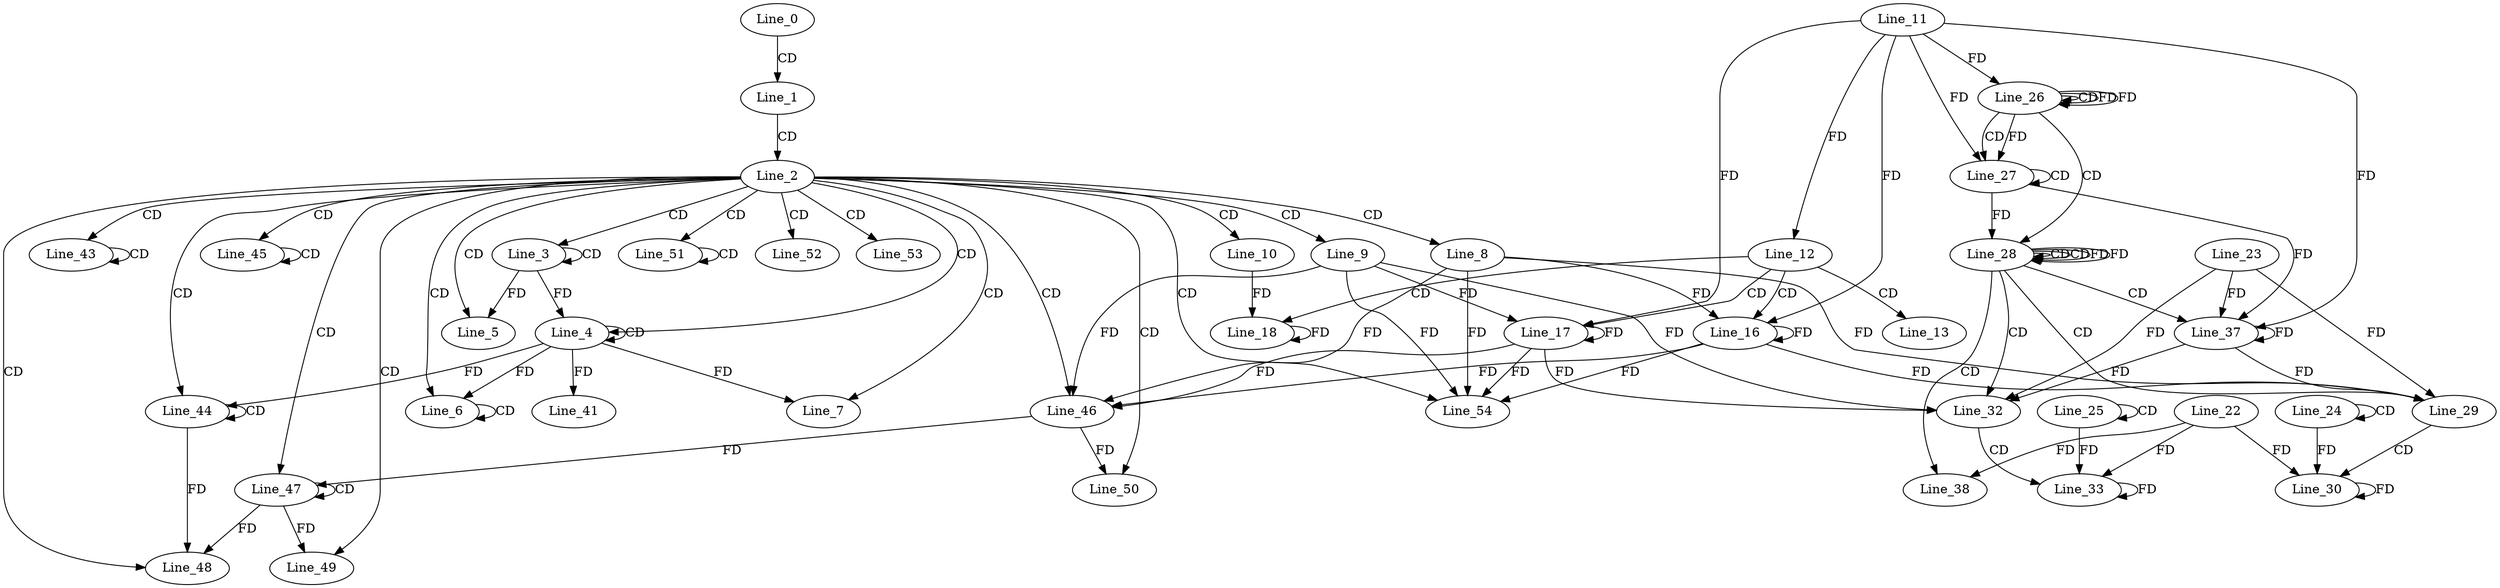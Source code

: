 digraph G {
  Line_0;
  Line_1;
  Line_2;
  Line_3;
  Line_3;
  Line_4;
  Line_4;
  Line_5;
  Line_6;
  Line_6;
  Line_7;
  Line_8;
  Line_9;
  Line_10;
  Line_11;
  Line_12;
  Line_12;
  Line_12;
  Line_13;
  Line_16;
  Line_16;
  Line_17;
  Line_17;
  Line_18;
  Line_24;
  Line_24;
  Line_25;
  Line_25;
  Line_26;
  Line_26;
  Line_26;
  Line_26;
  Line_26;
  Line_27;
  Line_27;
  Line_27;
  Line_28;
  Line_28;
  Line_28;
  Line_28;
  Line_29;
  Line_23;
  Line_30;
  Line_22;
  Line_32;
  Line_33;
  Line_37;
  Line_37;
  Line_37;
  Line_38;
  Line_41;
  Line_43;
  Line_43;
  Line_44;
  Line_44;
  Line_45;
  Line_45;
  Line_46;
  Line_46;
  Line_47;
  Line_47;
  Line_48;
  Line_49;
  Line_50;
  Line_51;
  Line_51;
  Line_52;
  Line_53;
  Line_54;
  Line_54;
  Line_0 -> Line_1 [ label="CD" ];
  Line_1 -> Line_2 [ label="CD" ];
  Line_2 -> Line_3 [ label="CD" ];
  Line_3 -> Line_3 [ label="CD" ];
  Line_2 -> Line_4 [ label="CD" ];
  Line_4 -> Line_4 [ label="CD" ];
  Line_3 -> Line_4 [ label="FD" ];
  Line_2 -> Line_5 [ label="CD" ];
  Line_3 -> Line_5 [ label="FD" ];
  Line_2 -> Line_6 [ label="CD" ];
  Line_6 -> Line_6 [ label="CD" ];
  Line_4 -> Line_6 [ label="FD" ];
  Line_2 -> Line_7 [ label="CD" ];
  Line_4 -> Line_7 [ label="FD" ];
  Line_2 -> Line_8 [ label="CD" ];
  Line_2 -> Line_9 [ label="CD" ];
  Line_2 -> Line_10 [ label="CD" ];
  Line_11 -> Line_12 [ label="FD" ];
  Line_12 -> Line_13 [ label="CD" ];
  Line_12 -> Line_16 [ label="CD" ];
  Line_8 -> Line_16 [ label="FD" ];
  Line_16 -> Line_16 [ label="FD" ];
  Line_11 -> Line_16 [ label="FD" ];
  Line_12 -> Line_17 [ label="CD" ];
  Line_9 -> Line_17 [ label="FD" ];
  Line_17 -> Line_17 [ label="FD" ];
  Line_11 -> Line_17 [ label="FD" ];
  Line_12 -> Line_18 [ label="CD" ];
  Line_10 -> Line_18 [ label="FD" ];
  Line_18 -> Line_18 [ label="FD" ];
  Line_24 -> Line_24 [ label="CD" ];
  Line_25 -> Line_25 [ label="CD" ];
  Line_26 -> Line_26 [ label="CD" ];
  Line_11 -> Line_26 [ label="FD" ];
  Line_26 -> Line_26 [ label="FD" ];
  Line_26 -> Line_27 [ label="CD" ];
  Line_27 -> Line_27 [ label="CD" ];
  Line_26 -> Line_27 [ label="FD" ];
  Line_11 -> Line_27 [ label="FD" ];
  Line_26 -> Line_28 [ label="CD" ];
  Line_28 -> Line_28 [ label="CD" ];
  Line_28 -> Line_28 [ label="CD" ];
  Line_27 -> Line_28 [ label="FD" ];
  Line_28 -> Line_28 [ label="FD" ];
  Line_28 -> Line_29 [ label="CD" ];
  Line_23 -> Line_29 [ label="FD" ];
  Line_8 -> Line_29 [ label="FD" ];
  Line_16 -> Line_29 [ label="FD" ];
  Line_29 -> Line_30 [ label="CD" ];
  Line_30 -> Line_30 [ label="FD" ];
  Line_24 -> Line_30 [ label="FD" ];
  Line_22 -> Line_30 [ label="FD" ];
  Line_28 -> Line_32 [ label="CD" ];
  Line_23 -> Line_32 [ label="FD" ];
  Line_9 -> Line_32 [ label="FD" ];
  Line_17 -> Line_32 [ label="FD" ];
  Line_32 -> Line_33 [ label="CD" ];
  Line_33 -> Line_33 [ label="FD" ];
  Line_25 -> Line_33 [ label="FD" ];
  Line_22 -> Line_33 [ label="FD" ];
  Line_28 -> Line_37 [ label="CD" ];
  Line_37 -> Line_37 [ label="FD" ];
  Line_23 -> Line_37 [ label="FD" ];
  Line_27 -> Line_37 [ label="FD" ];
  Line_11 -> Line_37 [ label="FD" ];
  Line_28 -> Line_38 [ label="CD" ];
  Line_22 -> Line_38 [ label="FD" ];
  Line_4 -> Line_41 [ label="FD" ];
  Line_2 -> Line_43 [ label="CD" ];
  Line_43 -> Line_43 [ label="CD" ];
  Line_2 -> Line_44 [ label="CD" ];
  Line_44 -> Line_44 [ label="CD" ];
  Line_4 -> Line_44 [ label="FD" ];
  Line_2 -> Line_45 [ label="CD" ];
  Line_45 -> Line_45 [ label="CD" ];
  Line_2 -> Line_46 [ label="CD" ];
  Line_8 -> Line_46 [ label="FD" ];
  Line_16 -> Line_46 [ label="FD" ];
  Line_9 -> Line_46 [ label="FD" ];
  Line_17 -> Line_46 [ label="FD" ];
  Line_2 -> Line_47 [ label="CD" ];
  Line_47 -> Line_47 [ label="CD" ];
  Line_46 -> Line_47 [ label="FD" ];
  Line_2 -> Line_48 [ label="CD" ];
  Line_44 -> Line_48 [ label="FD" ];
  Line_47 -> Line_48 [ label="FD" ];
  Line_2 -> Line_49 [ label="CD" ];
  Line_47 -> Line_49 [ label="FD" ];
  Line_2 -> Line_50 [ label="CD" ];
  Line_46 -> Line_50 [ label="FD" ];
  Line_2 -> Line_51 [ label="CD" ];
  Line_51 -> Line_51 [ label="CD" ];
  Line_2 -> Line_52 [ label="CD" ];
  Line_2 -> Line_53 [ label="CD" ];
  Line_2 -> Line_54 [ label="CD" ];
  Line_8 -> Line_54 [ label="FD" ];
  Line_16 -> Line_54 [ label="FD" ];
  Line_9 -> Line_54 [ label="FD" ];
  Line_17 -> Line_54 [ label="FD" ];
  Line_26 -> Line_26 [ label="FD" ];
  Line_28 -> Line_28 [ label="FD" ];
  Line_37 -> Line_29 [ label="FD" ];
  Line_37 -> Line_32 [ label="FD" ];
}
